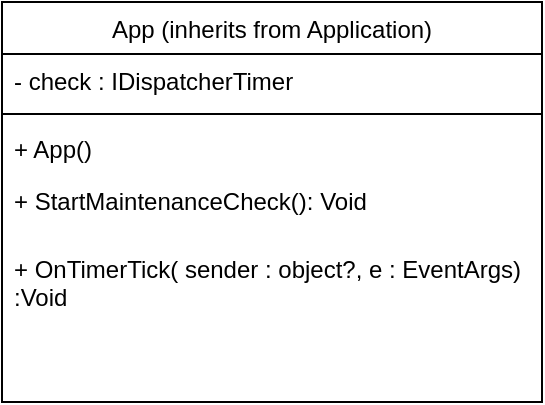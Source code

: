 <mxfile version="26.2.14">
  <diagram name="Page-1" id="NvN1eih0Z4q706Y2IgTb">
    <mxGraphModel dx="1796" dy="1007" grid="1" gridSize="10" guides="1" tooltips="1" connect="1" arrows="1" fold="1" page="1" pageScale="1" pageWidth="827" pageHeight="1169" math="0" shadow="0">
      <root>
        <mxCell id="0" />
        <mxCell id="1" parent="0" />
        <mxCell id="yNFdcVIrQaLHvL8At38j-1" value="App (inherits from Application)" style="swimlane;fontStyle=0;align=center;verticalAlign=top;childLayout=stackLayout;horizontal=1;startSize=26;horizontalStack=0;resizeParent=1;resizeLast=0;collapsible=1;marginBottom=0;rounded=0;shadow=0;strokeWidth=1;" vertex="1" parent="1">
          <mxGeometry x="280" y="240" width="270" height="200" as="geometry">
            <mxRectangle x="340" y="380" width="170" height="26" as="alternateBounds" />
          </mxGeometry>
        </mxCell>
        <mxCell id="yNFdcVIrQaLHvL8At38j-2" value="- check : IDispatcherTimer" style="text;align=left;verticalAlign=top;spacingLeft=4;spacingRight=4;overflow=hidden;rotatable=0;points=[[0,0.5],[1,0.5]];portConstraint=eastwest;" vertex="1" parent="yNFdcVIrQaLHvL8At38j-1">
          <mxGeometry y="26" width="270" height="26" as="geometry" />
        </mxCell>
        <mxCell id="yNFdcVIrQaLHvL8At38j-3" value="" style="line;html=1;strokeWidth=1;align=left;verticalAlign=middle;spacingTop=-1;spacingLeft=3;spacingRight=3;rotatable=0;labelPosition=right;points=[];portConstraint=eastwest;" vertex="1" parent="yNFdcVIrQaLHvL8At38j-1">
          <mxGeometry y="52" width="270" height="8" as="geometry" />
        </mxCell>
        <mxCell id="yNFdcVIrQaLHvL8At38j-4" value="+ App()" style="text;align=left;verticalAlign=top;spacingLeft=4;spacingRight=4;overflow=hidden;rotatable=0;points=[[0,0.5],[1,0.5]];portConstraint=eastwest;" vertex="1" parent="yNFdcVIrQaLHvL8At38j-1">
          <mxGeometry y="60" width="270" height="26" as="geometry" />
        </mxCell>
        <mxCell id="yNFdcVIrQaLHvL8At38j-5" value="+ StartMaintenanceCheck(): Void&#xa;" style="text;align=left;verticalAlign=top;spacingLeft=4;spacingRight=4;overflow=hidden;rotatable=0;points=[[0,0.5],[1,0.5]];portConstraint=eastwest;" vertex="1" parent="yNFdcVIrQaLHvL8At38j-1">
          <mxGeometry y="86" width="270" height="34" as="geometry" />
        </mxCell>
        <mxCell id="yNFdcVIrQaLHvL8At38j-7" value="+ OnTimerTick( sender : object?, e : EventArgs)&#xa;:Void" style="text;align=left;verticalAlign=top;spacingLeft=4;spacingRight=4;overflow=hidden;rotatable=0;points=[[0,0.5],[1,0.5]];portConstraint=eastwest;" vertex="1" parent="yNFdcVIrQaLHvL8At38j-1">
          <mxGeometry y="120" width="270" height="50" as="geometry" />
        </mxCell>
      </root>
    </mxGraphModel>
  </diagram>
</mxfile>
